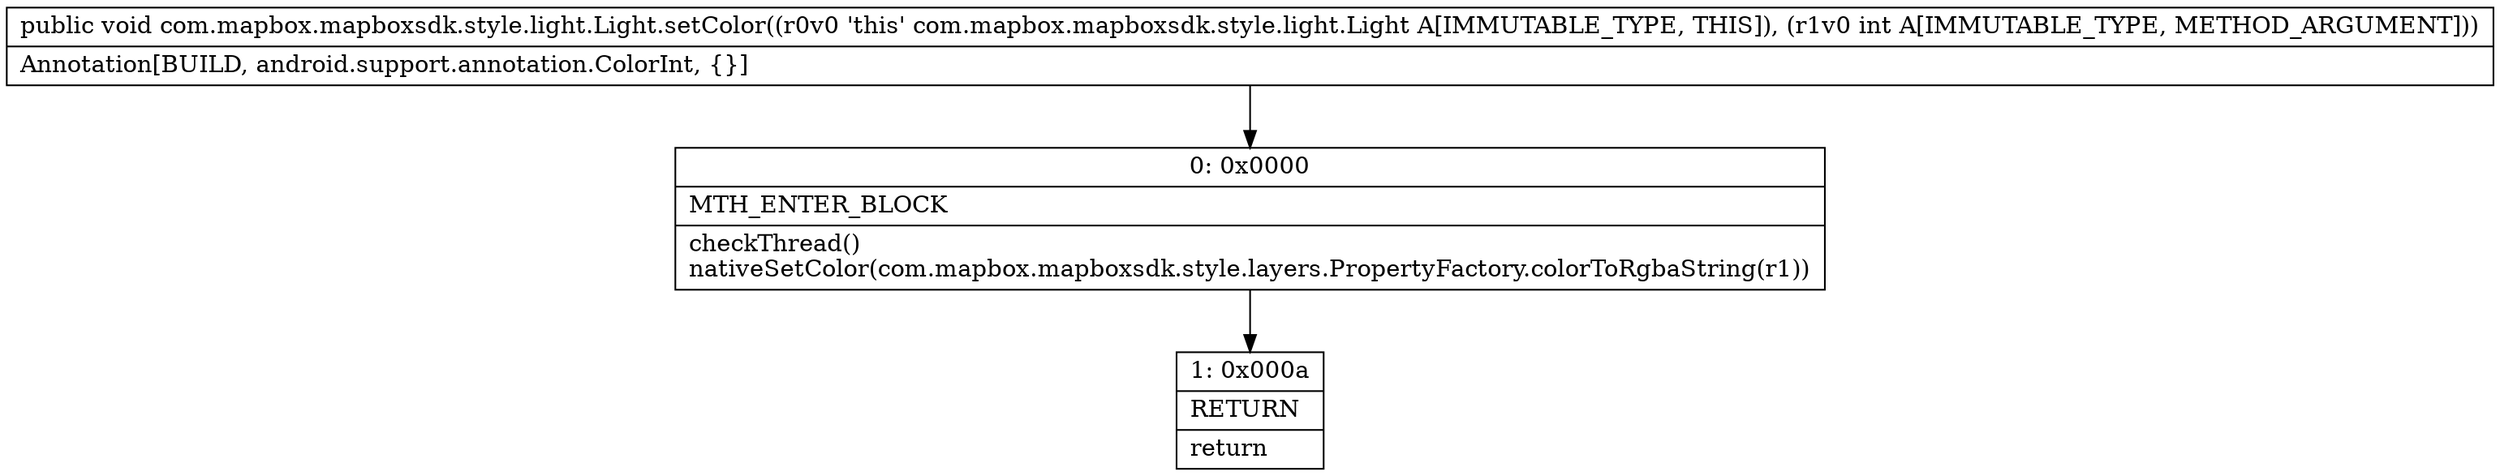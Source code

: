 digraph "CFG forcom.mapbox.mapboxsdk.style.light.Light.setColor(I)V" {
Node_0 [shape=record,label="{0\:\ 0x0000|MTH_ENTER_BLOCK\l|checkThread()\lnativeSetColor(com.mapbox.mapboxsdk.style.layers.PropertyFactory.colorToRgbaString(r1))\l}"];
Node_1 [shape=record,label="{1\:\ 0x000a|RETURN\l|return\l}"];
MethodNode[shape=record,label="{public void com.mapbox.mapboxsdk.style.light.Light.setColor((r0v0 'this' com.mapbox.mapboxsdk.style.light.Light A[IMMUTABLE_TYPE, THIS]), (r1v0 int A[IMMUTABLE_TYPE, METHOD_ARGUMENT]))  | Annotation[BUILD, android.support.annotation.ColorInt, \{\}]\l}"];
MethodNode -> Node_0;
Node_0 -> Node_1;
}

